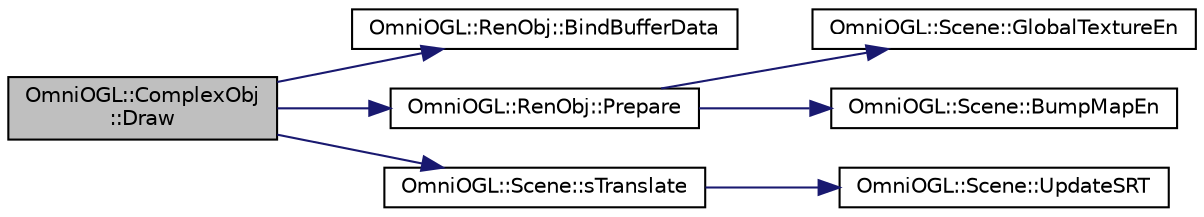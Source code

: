 digraph "OmniOGL::ComplexObj::Draw"
{
  edge [fontname="Helvetica",fontsize="10",labelfontname="Helvetica",labelfontsize="10"];
  node [fontname="Helvetica",fontsize="10",shape=record];
  rankdir="LR";
  Node1 [label="OmniOGL::ComplexObj\l::Draw",height=0.2,width=0.4,color="black", fillcolor="grey75", style="filled" fontcolor="black"];
  Node1 -> Node2 [color="midnightblue",fontsize="10",style="solid",fontname="Helvetica"];
  Node2 [label="OmniOGL::RenObj::BindBufferData",height=0.2,width=0.4,color="black", fillcolor="white", style="filled",URL="$class_omni_o_g_l_1_1_ren_obj.html#a5daafdc8cb6e1e06a4379366fb3223a1"];
  Node1 -> Node3 [color="midnightblue",fontsize="10",style="solid",fontname="Helvetica"];
  Node3 [label="OmniOGL::RenObj::Prepare",height=0.2,width=0.4,color="black", fillcolor="white", style="filled",URL="$class_omni_o_g_l_1_1_ren_obj.html#a348f3ea600b31b488ee67ee7080b8327"];
  Node3 -> Node4 [color="midnightblue",fontsize="10",style="solid",fontname="Helvetica"];
  Node4 [label="OmniOGL::Scene::GlobalTextureEn",height=0.2,width=0.4,color="black", fillcolor="white", style="filled",URL="$class_omni_o_g_l_1_1_scene.html#a0d76d3bd0b63be254c1b808e58c91aba"];
  Node3 -> Node5 [color="midnightblue",fontsize="10",style="solid",fontname="Helvetica"];
  Node5 [label="OmniOGL::Scene::BumpMapEn",height=0.2,width=0.4,color="black", fillcolor="white", style="filled",URL="$class_omni_o_g_l_1_1_scene.html#ad5369cbf93989073466f9b03d8dd8233"];
  Node1 -> Node6 [color="midnightblue",fontsize="10",style="solid",fontname="Helvetica"];
  Node6 [label="OmniOGL::Scene::sTranslate",height=0.2,width=0.4,color="black", fillcolor="white", style="filled",URL="$class_omni_o_g_l_1_1_scene.html#a9e1a45ae2421bb6356c253dfbd5994eb"];
  Node6 -> Node7 [color="midnightblue",fontsize="10",style="solid",fontname="Helvetica"];
  Node7 [label="OmniOGL::Scene::UpdateSRT",height=0.2,width=0.4,color="black", fillcolor="white", style="filled",URL="$class_omni_o_g_l_1_1_scene.html#aa79c60ef0fe86ee0903c3c1e1525d2a5"];
}
